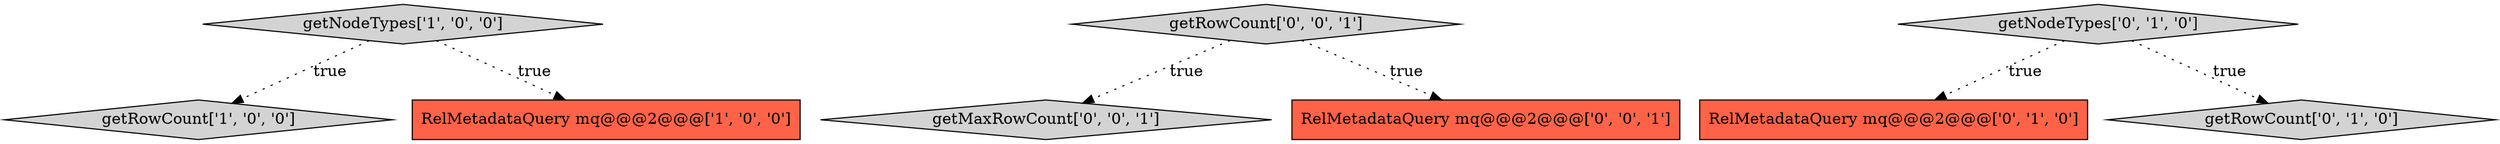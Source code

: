 digraph {
0 [style = filled, label = "getRowCount['1', '0', '0']", fillcolor = lightgray, shape = diamond image = "AAA0AAABBB1BBB"];
7 [style = filled, label = "getMaxRowCount['0', '0', '1']", fillcolor = lightgray, shape = diamond image = "AAA0AAABBB3BBB"];
5 [style = filled, label = "getNodeTypes['0', '1', '0']", fillcolor = lightgray, shape = diamond image = "AAA0AAABBB2BBB"];
2 [style = filled, label = "getNodeTypes['1', '0', '0']", fillcolor = lightgray, shape = diamond image = "AAA0AAABBB1BBB"];
8 [style = filled, label = "getRowCount['0', '0', '1']", fillcolor = lightgray, shape = diamond image = "AAA0AAABBB3BBB"];
1 [style = filled, label = "RelMetadataQuery mq@@@2@@@['1', '0', '0']", fillcolor = tomato, shape = box image = "AAA0AAABBB1BBB"];
3 [style = filled, label = "RelMetadataQuery mq@@@2@@@['0', '1', '0']", fillcolor = tomato, shape = box image = "AAA0AAABBB2BBB"];
4 [style = filled, label = "getRowCount['0', '1', '0']", fillcolor = lightgray, shape = diamond image = "AAA0AAABBB2BBB"];
6 [style = filled, label = "RelMetadataQuery mq@@@2@@@['0', '0', '1']", fillcolor = tomato, shape = box image = "AAA0AAABBB3BBB"];
8->7 [style = dotted, label="true"];
2->0 [style = dotted, label="true"];
8->6 [style = dotted, label="true"];
5->3 [style = dotted, label="true"];
2->1 [style = dotted, label="true"];
5->4 [style = dotted, label="true"];
}
